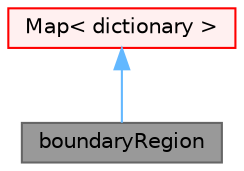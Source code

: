 digraph "boundaryRegion"
{
 // LATEX_PDF_SIZE
  bgcolor="transparent";
  edge [fontname=Helvetica,fontsize=10,labelfontname=Helvetica,labelfontsize=10];
  node [fontname=Helvetica,fontsize=10,shape=box,height=0.2,width=0.4];
  Node1 [id="Node000001",label="boundaryRegion",height=0.2,width=0.4,color="gray40", fillcolor="grey60", style="filled", fontcolor="black",tooltip="The boundaryRegion persistent data saved as a Map<dictionary>."];
  Node2 -> Node1 [id="edge1_Node000001_Node000002",dir="back",color="steelblue1",style="solid",tooltip=" "];
  Node2 [id="Node000002",label="Map\< dictionary \>",height=0.2,width=0.4,color="red", fillcolor="#FFF0F0", style="filled",URL="$classFoam_1_1Map.html",tooltip=" "];
}
